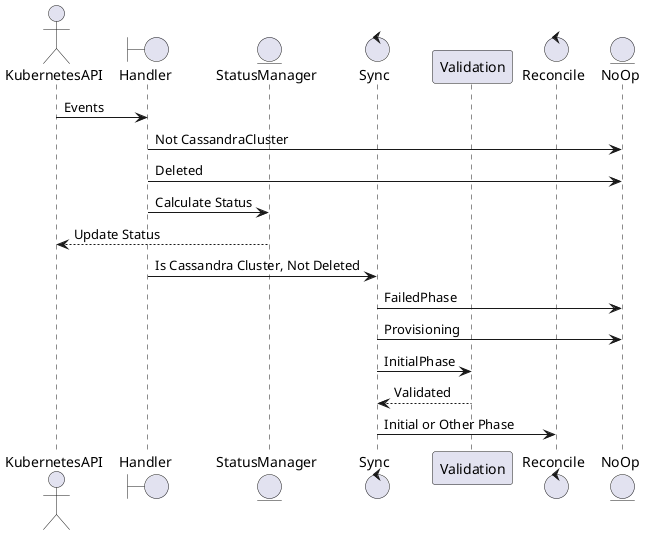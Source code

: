 @startuml interaction
actor KubernetesAPI as Kube
boundary Handler
entity StatusManager
control Sync
participant Validation
control Reconcile
entity NoOp

Kube -> Handler: Events

Handler -> NoOp: Not CassandraCluster
Handler -> NoOp: Deleted
Handler -> StatusManager: Calculate Status

StatusManager --> Kube: Update Status
Handler -> Sync: Is Cassandra Cluster, Not Deleted

Sync -> NoOp: FailedPhase
Sync -> NoOp: Provisioning
Sync -> Validation: InitialPhase
Validation --> Sync: Validated
Sync -> Reconcile: Initial or Other Phase
@enduml